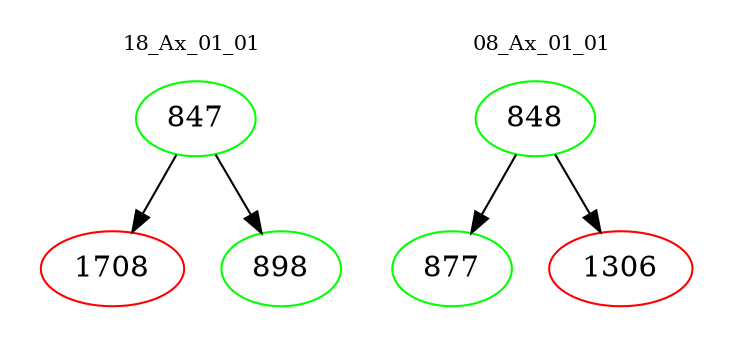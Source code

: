 digraph{
subgraph cluster_0 {
color = white
label = "18_Ax_01_01";
fontsize=10;
T0_847 [label="847", color="green"]
T0_847 -> T0_1708 [color="black"]
T0_1708 [label="1708", color="red"]
T0_847 -> T0_898 [color="black"]
T0_898 [label="898", color="green"]
}
subgraph cluster_1 {
color = white
label = "08_Ax_01_01";
fontsize=10;
T1_848 [label="848", color="green"]
T1_848 -> T1_877 [color="black"]
T1_877 [label="877", color="green"]
T1_848 -> T1_1306 [color="black"]
T1_1306 [label="1306", color="red"]
}
}
